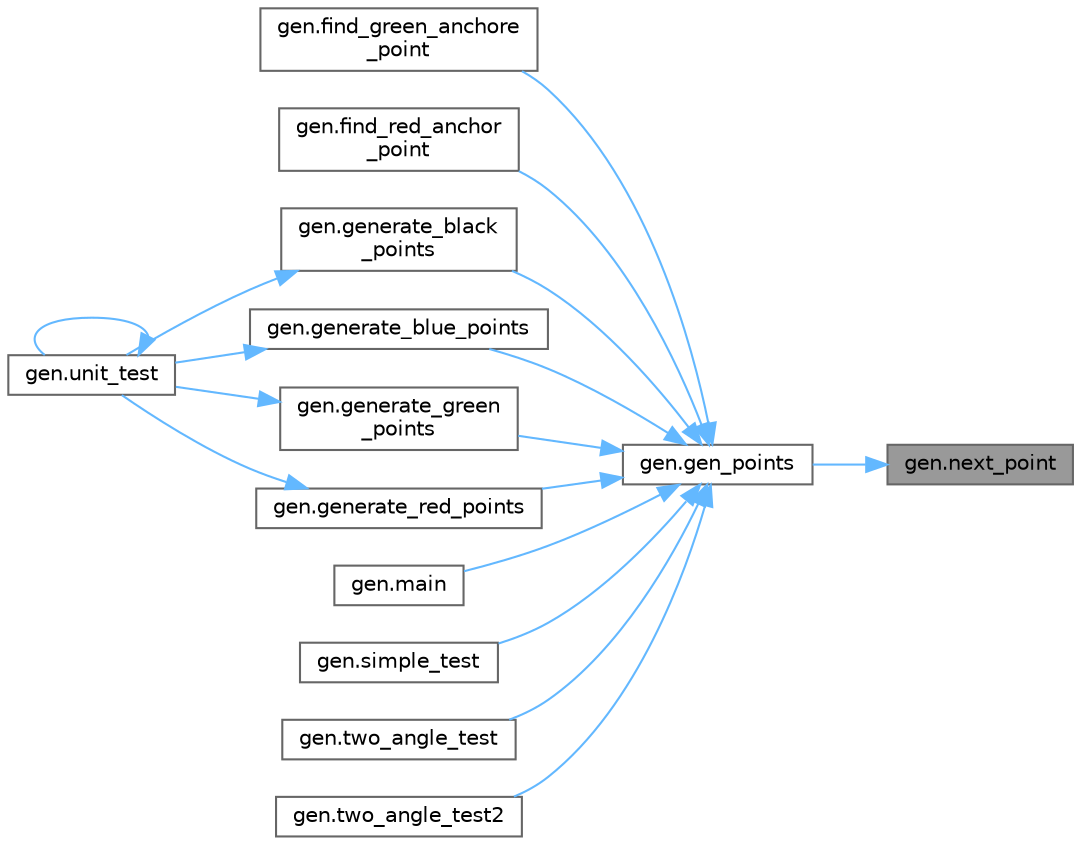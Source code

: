 digraph "gen.next_point"
{
 // LATEX_PDF_SIZE
  bgcolor="transparent";
  edge [fontname=Helvetica,fontsize=10,labelfontname=Helvetica,labelfontsize=10];
  node [fontname=Helvetica,fontsize=10,shape=box,height=0.2,width=0.4];
  rankdir="RL";
  Node1 [id="Node000001",label="gen.next_point",height=0.2,width=0.4,color="gray40", fillcolor="grey60", style="filled", fontcolor="black",tooltip=" "];
  Node1 -> Node2 [id="edge1_Node000001_Node000002",dir="back",color="steelblue1",style="solid",tooltip=" "];
  Node2 [id="Node000002",label="gen.gen_points",height=0.2,width=0.4,color="grey40", fillcolor="white", style="filled",URL="$dc/d8e/namespacegen_abcd6c0f8a022a7f642eabd9c662e5ad9.html#abcd6c0f8a022a7f642eabd9c662e5ad9",tooltip=" "];
  Node2 -> Node3 [id="edge2_Node000002_Node000003",dir="back",color="steelblue1",style="solid",tooltip=" "];
  Node3 [id="Node000003",label="gen.find_green_anchore\l_point",height=0.2,width=0.4,color="grey40", fillcolor="white", style="filled",URL="$dc/d8e/namespacegen_ac2264d3ebf21b80a0c7d0a951b700e62.html#ac2264d3ebf21b80a0c7d0a951b700e62",tooltip=" "];
  Node2 -> Node4 [id="edge3_Node000002_Node000004",dir="back",color="steelblue1",style="solid",tooltip=" "];
  Node4 [id="Node000004",label="gen.find_red_anchor\l_point",height=0.2,width=0.4,color="grey40", fillcolor="white", style="filled",URL="$dc/d8e/namespacegen_a06c60f6c2f5390aebd29a3658d266658.html#a06c60f6c2f5390aebd29a3658d266658",tooltip=" "];
  Node2 -> Node5 [id="edge4_Node000002_Node000005",dir="back",color="steelblue1",style="solid",tooltip=" "];
  Node5 [id="Node000005",label="gen.generate_black\l_points",height=0.2,width=0.4,color="grey40", fillcolor="white", style="filled",URL="$dc/d8e/namespacegen_a6b0fee3bdfbb75f133036c7db4a56063.html#a6b0fee3bdfbb75f133036c7db4a56063",tooltip=" "];
  Node5 -> Node6 [id="edge5_Node000005_Node000006",dir="back",color="steelblue1",style="solid",tooltip=" "];
  Node6 [id="Node000006",label="gen.unit_test",height=0.2,width=0.4,color="grey40", fillcolor="white", style="filled",URL="$dc/d8e/namespacegen_a800a34abf73dcc872d14ea222660619c.html#a800a34abf73dcc872d14ea222660619c",tooltip=" "];
  Node6 -> Node6 [id="edge6_Node000006_Node000006",dir="back",color="steelblue1",style="solid",tooltip=" "];
  Node2 -> Node7 [id="edge7_Node000002_Node000007",dir="back",color="steelblue1",style="solid",tooltip=" "];
  Node7 [id="Node000007",label="gen.generate_blue_points",height=0.2,width=0.4,color="grey40", fillcolor="white", style="filled",URL="$dc/d8e/namespacegen_a543d3528c5df853b260216e2e5acbdae.html#a543d3528c5df853b260216e2e5acbdae",tooltip=" "];
  Node7 -> Node6 [id="edge8_Node000007_Node000006",dir="back",color="steelblue1",style="solid",tooltip=" "];
  Node2 -> Node8 [id="edge9_Node000002_Node000008",dir="back",color="steelblue1",style="solid",tooltip=" "];
  Node8 [id="Node000008",label="gen.generate_green\l_points",height=0.2,width=0.4,color="grey40", fillcolor="white", style="filled",URL="$dc/d8e/namespacegen_a393f9387b6a5418deadc60c6d71ba548.html#a393f9387b6a5418deadc60c6d71ba548",tooltip=" "];
  Node8 -> Node6 [id="edge10_Node000008_Node000006",dir="back",color="steelblue1",style="solid",tooltip=" "];
  Node2 -> Node9 [id="edge11_Node000002_Node000009",dir="back",color="steelblue1",style="solid",tooltip=" "];
  Node9 [id="Node000009",label="gen.generate_red_points",height=0.2,width=0.4,color="grey40", fillcolor="white", style="filled",URL="$dc/d8e/namespacegen_ac6c99807e418390ae6d017ee0ac9f183.html#ac6c99807e418390ae6d017ee0ac9f183",tooltip=" "];
  Node9 -> Node6 [id="edge12_Node000009_Node000006",dir="back",color="steelblue1",style="solid",tooltip=" "];
  Node2 -> Node10 [id="edge13_Node000002_Node000010",dir="back",color="steelblue1",style="solid",tooltip=" "];
  Node10 [id="Node000010",label="gen.main",height=0.2,width=0.4,color="grey40", fillcolor="white", style="filled",URL="$dc/d8e/namespacegen_a9da8dd014ed5642c986e85080b4ff6fa.html#a9da8dd014ed5642c986e85080b4ff6fa",tooltip=" "];
  Node2 -> Node11 [id="edge14_Node000002_Node000011",dir="back",color="steelblue1",style="solid",tooltip=" "];
  Node11 [id="Node000011",label="gen.simple_test",height=0.2,width=0.4,color="grey40", fillcolor="white", style="filled",URL="$dc/d8e/namespacegen_a8efb78c0c24756bbd568e387503e4bdd.html#a8efb78c0c24756bbd568e387503e4bdd",tooltip=" "];
  Node2 -> Node12 [id="edge15_Node000002_Node000012",dir="back",color="steelblue1",style="solid",tooltip=" "];
  Node12 [id="Node000012",label="gen.two_angle_test",height=0.2,width=0.4,color="grey40", fillcolor="white", style="filled",URL="$dc/d8e/namespacegen_a8eafa286148bbece5578d2f4e76ee847.html#a8eafa286148bbece5578d2f4e76ee847",tooltip=" "];
  Node2 -> Node13 [id="edge16_Node000002_Node000013",dir="back",color="steelblue1",style="solid",tooltip=" "];
  Node13 [id="Node000013",label="gen.two_angle_test2",height=0.2,width=0.4,color="grey40", fillcolor="white", style="filled",URL="$dc/d8e/namespacegen_a638ec35b7ff0fa09ffe279844885f5e7.html#a638ec35b7ff0fa09ffe279844885f5e7",tooltip=" "];
}
